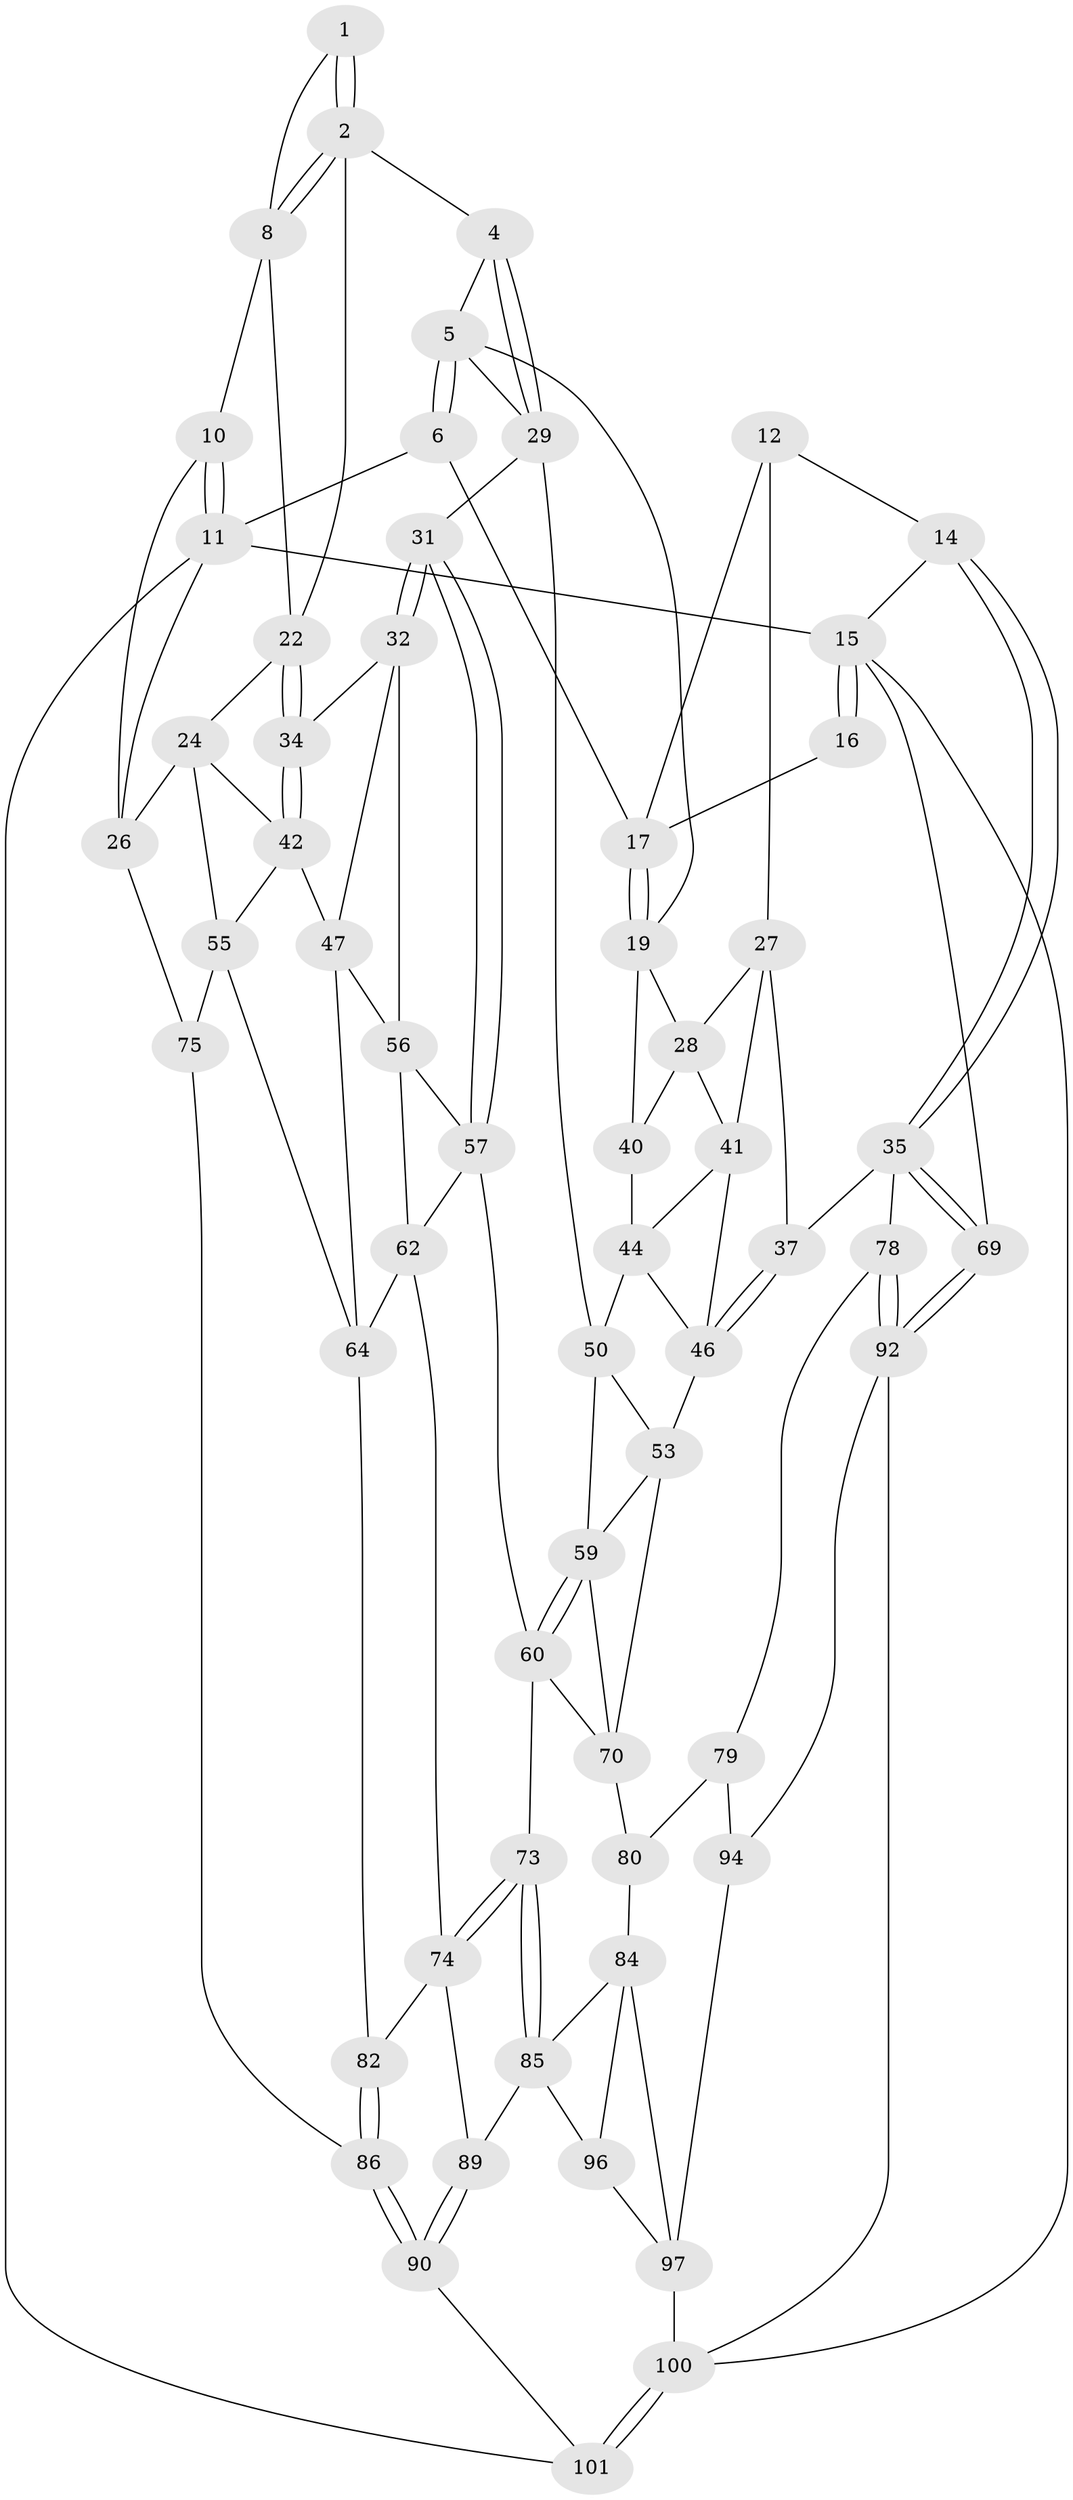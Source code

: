 // original degree distribution, {3: 0.029411764705882353, 6: 0.21568627450980393, 5: 0.5392156862745098, 4: 0.21568627450980393}
// Generated by graph-tools (version 1.1) at 2025/38/02/21/25 10:38:58]
// undirected, 60 vertices, 131 edges
graph export_dot {
graph [start="1"]
  node [color=gray90,style=filled];
  1 [pos="+0.1741026187368617+0"];
  2 [pos="+0.3359616535404893+0.13187704286810487",super="+3"];
  4 [pos="+0.3589110091848705+0.15844416208614828"];
  5 [pos="+0.49814373490864744+0.07692086884218556",super="+21"];
  6 [pos="+0.6486604575443177+0",super="+7"];
  8 [pos="+0.11664293557365293+0.12444690234032042",super="+9"];
  10 [pos="+0+0.27138603832842995"];
  11 [pos="+0+0",super="+77"];
  12 [pos="+0.8854466260084176+0.12489525254270224",super="+13"];
  14 [pos="+1+0.12611087672296156"];
  15 [pos="+1+0",super="+68"];
  16 [pos="+0.8714095363604375+0"];
  17 [pos="+0.7255174558526654+0.14109387116691133",super="+18"];
  19 [pos="+0.7259523902107711+0.14838063133194568",super="+20"];
  22 [pos="+0.28180855139108624+0.25631825334491404",super="+23"];
  24 [pos="+0.09000478159497838+0.3050910045226241",super="+25"];
  26 [pos="+0+0.36877979030913494",super="+76"];
  27 [pos="+0.9161379157384658+0.21957609551999405",super="+38"];
  28 [pos="+0.7775620659763938+0.20473369707694902",super="+39"];
  29 [pos="+0.5452857919944302+0.33923196012789175",super="+30"];
  31 [pos="+0.5283281921410521+0.3674003794102492"];
  32 [pos="+0.48474074989448807+0.37023202538638483",super="+33"];
  34 [pos="+0.2817992302955035+0.2593959155368028"];
  35 [pos="+1+0.5657250262269339",super="+36"];
  37 [pos="+1+0.5515514069550659"];
  40 [pos="+0.7220673978044696+0.34945559272777255"];
  41 [pos="+0.835500290384355+0.3274202681744598",super="+43"];
  42 [pos="+0.2153414594755089+0.35200729741277986",super="+49"];
  44 [pos="+0.7531598152079326+0.37259161482012854",super="+45"];
  46 [pos="+0.9499272324399041+0.5296187476771994",super="+52"];
  47 [pos="+0.33857089407421015+0.4473540430569874",super="+48"];
  50 [pos="+0.7086202086928012+0.4114741230933385",super="+51"];
  53 [pos="+0.7802356817776288+0.5551581718198038",super="+54"];
  55 [pos="+0.09439242308996018+0.5031326139190151",super="+67"];
  56 [pos="+0.3568851762756442+0.44786581138724446",super="+58"];
  57 [pos="+0.5213336125822992+0.38610369898032715",super="+61"];
  59 [pos="+0.6411717514551584+0.5158272529221933",super="+65"];
  60 [pos="+0.5669776977538199+0.5863626128788593",super="+71"];
  62 [pos="+0.4264846790604114+0.5706401770932314",super="+63"];
  64 [pos="+0.2972451194807381+0.5578292780790489",super="+66"];
  69 [pos="+1+1"];
  70 [pos="+0.6138870618838843+0.6714047741766459",super="+72"];
  73 [pos="+0.5474457840461616+0.7199474164156763"];
  74 [pos="+0.40973392719390966+0.6767046531734232",super="+81"];
  75 [pos="+0+0.7788019925059766"];
  78 [pos="+0.9978853431731591+0.6876210286397709"];
  79 [pos="+0.8288081772167986+0.7494931800981445",super="+91"];
  80 [pos="+0.7411535549993773+0.6748553760364521",super="+83"];
  82 [pos="+0.22883576741741088+0.6956539054354981"];
  84 [pos="+0.6072282461139632+0.7750811881932534",super="+95"];
  85 [pos="+0.5581823207514739+0.7515499859470834",super="+88"];
  86 [pos="+0.2323344462723361+0.7393351561828978",super="+87"];
  89 [pos="+0.3671337025608209+0.8387331873727315"];
  90 [pos="+0.3405073425800828+0.8579163722837575",super="+98"];
  92 [pos="+0.8852747950975185+0.894749225780637",super="+93"];
  94 [pos="+0.7764148360641595+0.9005362633436614"];
  96 [pos="+0.5346183298176433+0.9531865388816834"];
  97 [pos="+0.7165100084692099+0.8992809074537119",super="+99"];
  100 [pos="+0.5058908921536601+1",super="+102"];
  101 [pos="+0.2594080373871485+1"];
  1 -- 2;
  1 -- 2;
  1 -- 8;
  2 -- 8;
  2 -- 8;
  2 -- 4;
  2 -- 22;
  4 -- 5;
  4 -- 29;
  4 -- 29;
  5 -- 6;
  5 -- 6;
  5 -- 29;
  5 -- 19;
  6 -- 11;
  6 -- 17;
  8 -- 10;
  8 -- 22;
  10 -- 11;
  10 -- 11;
  10 -- 26;
  11 -- 15 [weight=2];
  11 -- 101;
  11 -- 26;
  12 -- 17;
  12 -- 27;
  12 -- 14;
  14 -- 15;
  14 -- 35;
  14 -- 35;
  15 -- 16;
  15 -- 16;
  15 -- 69;
  15 -- 100;
  16 -- 17;
  17 -- 19;
  17 -- 19;
  19 -- 28;
  19 -- 40;
  22 -- 34;
  22 -- 34;
  22 -- 24;
  24 -- 42;
  24 -- 26;
  24 -- 55;
  26 -- 75;
  27 -- 28;
  27 -- 41;
  27 -- 37;
  28 -- 40;
  28 -- 41;
  29 -- 31;
  29 -- 50;
  31 -- 32;
  31 -- 32;
  31 -- 57;
  31 -- 57;
  32 -- 56;
  32 -- 34;
  32 -- 47;
  34 -- 42;
  34 -- 42;
  35 -- 69;
  35 -- 69;
  35 -- 37;
  35 -- 78;
  37 -- 46;
  37 -- 46;
  40 -- 44;
  41 -- 44;
  41 -- 46;
  42 -- 55;
  42 -- 47;
  44 -- 46;
  44 -- 50;
  46 -- 53;
  47 -- 56;
  47 -- 64;
  50 -- 59;
  50 -- 53;
  53 -- 70;
  53 -- 59;
  55 -- 64;
  55 -- 75;
  56 -- 57;
  56 -- 62;
  57 -- 60;
  57 -- 62;
  59 -- 60;
  59 -- 60;
  59 -- 70;
  60 -- 73;
  60 -- 70;
  62 -- 64;
  62 -- 74;
  64 -- 82;
  69 -- 92;
  69 -- 92;
  70 -- 80;
  73 -- 74;
  73 -- 74;
  73 -- 85;
  73 -- 85;
  74 -- 89;
  74 -- 82;
  75 -- 86;
  78 -- 79;
  78 -- 92;
  78 -- 92;
  79 -- 80 [weight=2];
  79 -- 94;
  80 -- 84;
  82 -- 86;
  82 -- 86;
  84 -- 85;
  84 -- 96;
  84 -- 97;
  85 -- 96;
  85 -- 89;
  86 -- 90 [weight=2];
  86 -- 90;
  89 -- 90;
  89 -- 90;
  90 -- 101;
  92 -- 100;
  92 -- 94;
  94 -- 97;
  96 -- 97;
  97 -- 100;
  100 -- 101;
  100 -- 101;
}
